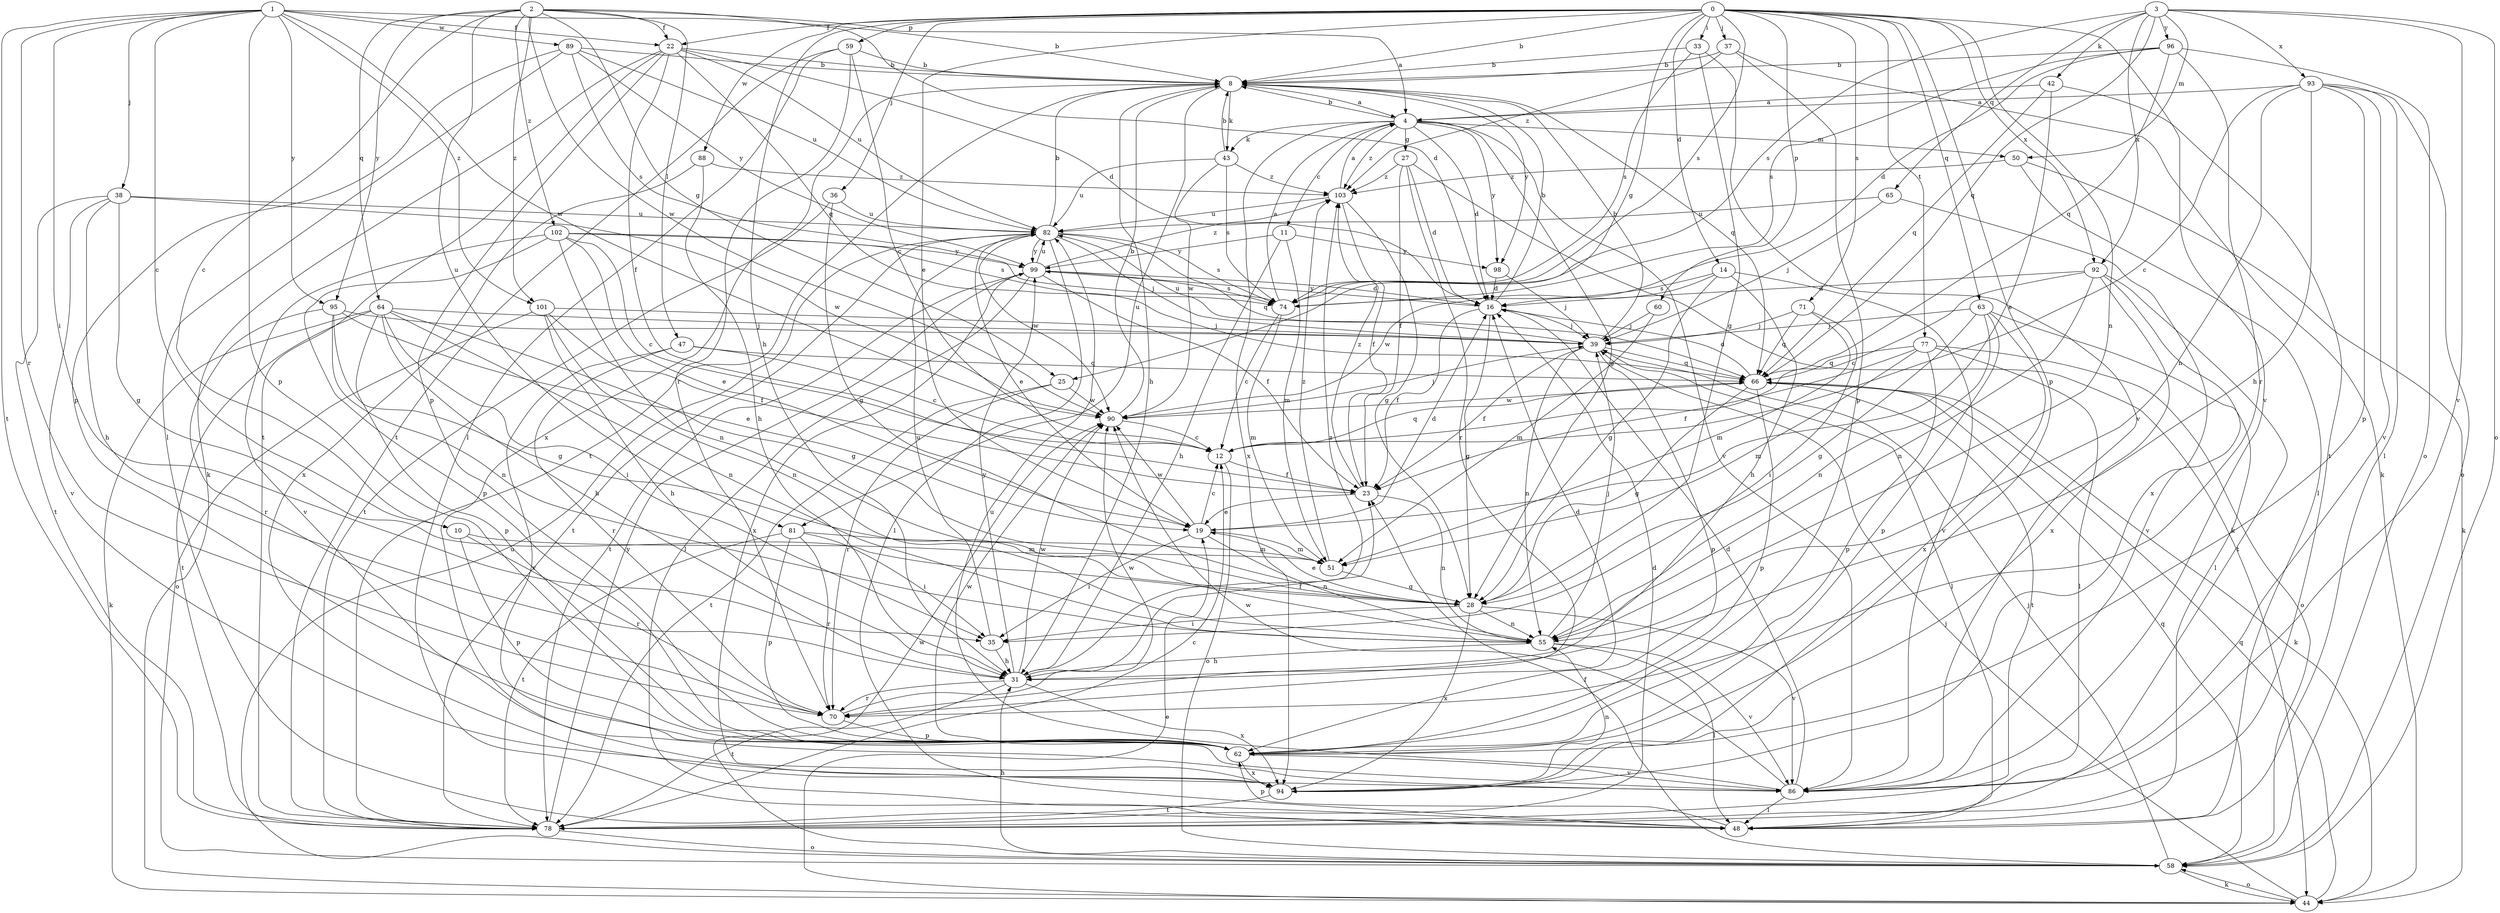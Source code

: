 strict digraph  {
0;
1;
2;
3;
4;
8;
10;
11;
12;
14;
16;
19;
22;
23;
25;
27;
28;
31;
33;
35;
36;
37;
38;
39;
42;
43;
44;
47;
48;
50;
51;
55;
58;
59;
60;
62;
63;
64;
65;
66;
70;
71;
74;
77;
78;
81;
82;
86;
88;
89;
90;
92;
93;
94;
95;
96;
98;
99;
101;
102;
103;
0 -> 8  [label=b];
0 -> 14  [label=d];
0 -> 19  [label=e];
0 -> 22  [label=f];
0 -> 25  [label=g];
0 -> 31  [label=h];
0 -> 33  [label=i];
0 -> 36  [label=j];
0 -> 37  [label=j];
0 -> 55  [label=n];
0 -> 59  [label=p];
0 -> 60  [label=p];
0 -> 62  [label=p];
0 -> 63  [label=q];
0 -> 71  [label=s];
0 -> 74  [label=s];
0 -> 77  [label=t];
0 -> 86  [label=v];
0 -> 88  [label=w];
0 -> 92  [label=x];
1 -> 8  [label=b];
1 -> 10  [label=c];
1 -> 22  [label=f];
1 -> 35  [label=i];
1 -> 38  [label=j];
1 -> 62  [label=p];
1 -> 70  [label=r];
1 -> 78  [label=t];
1 -> 89  [label=w];
1 -> 90  [label=w];
1 -> 95  [label=y];
1 -> 101  [label=z];
2 -> 4  [label=a];
2 -> 10  [label=c];
2 -> 16  [label=d];
2 -> 22  [label=f];
2 -> 25  [label=g];
2 -> 47  [label=l];
2 -> 64  [label=q];
2 -> 81  [label=u];
2 -> 90  [label=w];
2 -> 95  [label=y];
2 -> 101  [label=z];
2 -> 102  [label=z];
3 -> 42  [label=k];
3 -> 50  [label=m];
3 -> 58  [label=o];
3 -> 65  [label=q];
3 -> 66  [label=q];
3 -> 74  [label=s];
3 -> 86  [label=v];
3 -> 92  [label=x];
3 -> 93  [label=x];
3 -> 96  [label=y];
4 -> 8  [label=b];
4 -> 11  [label=c];
4 -> 16  [label=d];
4 -> 27  [label=g];
4 -> 28  [label=g];
4 -> 43  [label=k];
4 -> 50  [label=m];
4 -> 86  [label=v];
4 -> 94  [label=x];
4 -> 98  [label=y];
4 -> 103  [label=z];
8 -> 4  [label=a];
8 -> 31  [label=h];
8 -> 43  [label=k];
8 -> 66  [label=q];
8 -> 78  [label=t];
8 -> 81  [label=u];
8 -> 94  [label=x];
8 -> 98  [label=y];
10 -> 51  [label=m];
10 -> 62  [label=p];
10 -> 70  [label=r];
11 -> 31  [label=h];
11 -> 51  [label=m];
11 -> 98  [label=y];
11 -> 99  [label=y];
12 -> 23  [label=f];
12 -> 58  [label=o];
12 -> 66  [label=q];
14 -> 28  [label=g];
14 -> 31  [label=h];
14 -> 74  [label=s];
14 -> 86  [label=v];
14 -> 90  [label=w];
16 -> 8  [label=b];
16 -> 23  [label=f];
16 -> 28  [label=g];
16 -> 39  [label=j];
16 -> 99  [label=y];
19 -> 12  [label=c];
19 -> 16  [label=d];
19 -> 35  [label=i];
19 -> 51  [label=m];
19 -> 55  [label=n];
19 -> 90  [label=w];
22 -> 8  [label=b];
22 -> 16  [label=d];
22 -> 23  [label=f];
22 -> 44  [label=k];
22 -> 62  [label=p];
22 -> 66  [label=q];
22 -> 78  [label=t];
22 -> 82  [label=u];
23 -> 19  [label=e];
23 -> 55  [label=n];
23 -> 103  [label=z];
25 -> 70  [label=r];
25 -> 78  [label=t];
25 -> 90  [label=w];
27 -> 16  [label=d];
27 -> 23  [label=f];
27 -> 44  [label=k];
27 -> 70  [label=r];
27 -> 103  [label=z];
28 -> 19  [label=e];
28 -> 35  [label=i];
28 -> 55  [label=n];
28 -> 86  [label=v];
28 -> 94  [label=x];
31 -> 23  [label=f];
31 -> 70  [label=r];
31 -> 78  [label=t];
31 -> 90  [label=w];
31 -> 94  [label=x];
31 -> 99  [label=y];
31 -> 103  [label=z];
33 -> 8  [label=b];
33 -> 28  [label=g];
33 -> 74  [label=s];
33 -> 86  [label=v];
35 -> 31  [label=h];
35 -> 82  [label=u];
36 -> 28  [label=g];
36 -> 78  [label=t];
36 -> 82  [label=u];
37 -> 8  [label=b];
37 -> 44  [label=k];
37 -> 62  [label=p];
37 -> 103  [label=z];
38 -> 28  [label=g];
38 -> 31  [label=h];
38 -> 78  [label=t];
38 -> 82  [label=u];
38 -> 86  [label=v];
38 -> 90  [label=w];
39 -> 8  [label=b];
39 -> 23  [label=f];
39 -> 48  [label=l];
39 -> 55  [label=n];
39 -> 62  [label=p];
39 -> 66  [label=q];
39 -> 82  [label=u];
42 -> 4  [label=a];
42 -> 19  [label=e];
42 -> 66  [label=q];
42 -> 78  [label=t];
43 -> 8  [label=b];
43 -> 74  [label=s];
43 -> 82  [label=u];
43 -> 90  [label=w];
43 -> 103  [label=z];
44 -> 19  [label=e];
44 -> 39  [label=j];
44 -> 58  [label=o];
44 -> 66  [label=q];
47 -> 12  [label=c];
47 -> 66  [label=q];
47 -> 70  [label=r];
47 -> 86  [label=v];
48 -> 62  [label=p];
50 -> 44  [label=k];
50 -> 48  [label=l];
50 -> 103  [label=z];
51 -> 28  [label=g];
51 -> 103  [label=z];
55 -> 31  [label=h];
55 -> 39  [label=j];
55 -> 48  [label=l];
55 -> 86  [label=v];
58 -> 23  [label=f];
58 -> 31  [label=h];
58 -> 39  [label=j];
58 -> 44  [label=k];
58 -> 66  [label=q];
58 -> 82  [label=u];
58 -> 90  [label=w];
59 -> 8  [label=b];
59 -> 12  [label=c];
59 -> 48  [label=l];
59 -> 70  [label=r];
59 -> 78  [label=t];
60 -> 39  [label=j];
60 -> 51  [label=m];
62 -> 86  [label=v];
62 -> 90  [label=w];
62 -> 94  [label=x];
63 -> 28  [label=g];
63 -> 39  [label=j];
63 -> 48  [label=l];
63 -> 55  [label=n];
63 -> 62  [label=p];
63 -> 94  [label=x];
64 -> 28  [label=g];
64 -> 31  [label=h];
64 -> 35  [label=i];
64 -> 39  [label=j];
64 -> 44  [label=k];
64 -> 55  [label=n];
64 -> 62  [label=p];
64 -> 78  [label=t];
65 -> 39  [label=j];
65 -> 82  [label=u];
65 -> 94  [label=x];
66 -> 16  [label=d];
66 -> 28  [label=g];
66 -> 44  [label=k];
66 -> 62  [label=p];
66 -> 78  [label=t];
66 -> 90  [label=w];
70 -> 16  [label=d];
70 -> 62  [label=p];
70 -> 90  [label=w];
71 -> 35  [label=i];
71 -> 39  [label=j];
71 -> 51  [label=m];
71 -> 66  [label=q];
74 -> 4  [label=a];
74 -> 12  [label=c];
74 -> 51  [label=m];
77 -> 23  [label=f];
77 -> 48  [label=l];
77 -> 51  [label=m];
77 -> 58  [label=o];
77 -> 62  [label=p];
77 -> 66  [label=q];
78 -> 12  [label=c];
78 -> 16  [label=d];
78 -> 58  [label=o];
78 -> 99  [label=y];
81 -> 35  [label=i];
81 -> 51  [label=m];
81 -> 62  [label=p];
81 -> 70  [label=r];
81 -> 78  [label=t];
82 -> 8  [label=b];
82 -> 19  [label=e];
82 -> 39  [label=j];
82 -> 48  [label=l];
82 -> 66  [label=q];
82 -> 74  [label=s];
82 -> 78  [label=t];
82 -> 90  [label=w];
82 -> 99  [label=y];
86 -> 16  [label=d];
86 -> 48  [label=l];
86 -> 82  [label=u];
86 -> 90  [label=w];
88 -> 31  [label=h];
88 -> 94  [label=x];
88 -> 103  [label=z];
89 -> 8  [label=b];
89 -> 48  [label=l];
89 -> 62  [label=p];
89 -> 74  [label=s];
89 -> 82  [label=u];
89 -> 99  [label=y];
90 -> 8  [label=b];
90 -> 12  [label=c];
90 -> 39  [label=j];
92 -> 12  [label=c];
92 -> 16  [label=d];
92 -> 55  [label=n];
92 -> 78  [label=t];
92 -> 86  [label=v];
92 -> 94  [label=x];
93 -> 4  [label=a];
93 -> 12  [label=c];
93 -> 31  [label=h];
93 -> 48  [label=l];
93 -> 55  [label=n];
93 -> 58  [label=o];
93 -> 62  [label=p];
93 -> 86  [label=v];
94 -> 55  [label=n];
94 -> 78  [label=t];
95 -> 19  [label=e];
95 -> 28  [label=g];
95 -> 39  [label=j];
95 -> 55  [label=n];
95 -> 70  [label=r];
96 -> 8  [label=b];
96 -> 16  [label=d];
96 -> 58  [label=o];
96 -> 66  [label=q];
96 -> 70  [label=r];
96 -> 74  [label=s];
98 -> 16  [label=d];
98 -> 39  [label=j];
99 -> 16  [label=d];
99 -> 23  [label=f];
99 -> 48  [label=l];
99 -> 74  [label=s];
99 -> 78  [label=t];
99 -> 82  [label=u];
99 -> 94  [label=x];
99 -> 103  [label=z];
101 -> 23  [label=f];
101 -> 31  [label=h];
101 -> 39  [label=j];
101 -> 55  [label=n];
101 -> 58  [label=o];
102 -> 12  [label=c];
102 -> 19  [label=e];
102 -> 55  [label=n];
102 -> 62  [label=p];
102 -> 74  [label=s];
102 -> 86  [label=v];
102 -> 99  [label=y];
103 -> 4  [label=a];
103 -> 23  [label=f];
103 -> 28  [label=g];
103 -> 82  [label=u];
}
